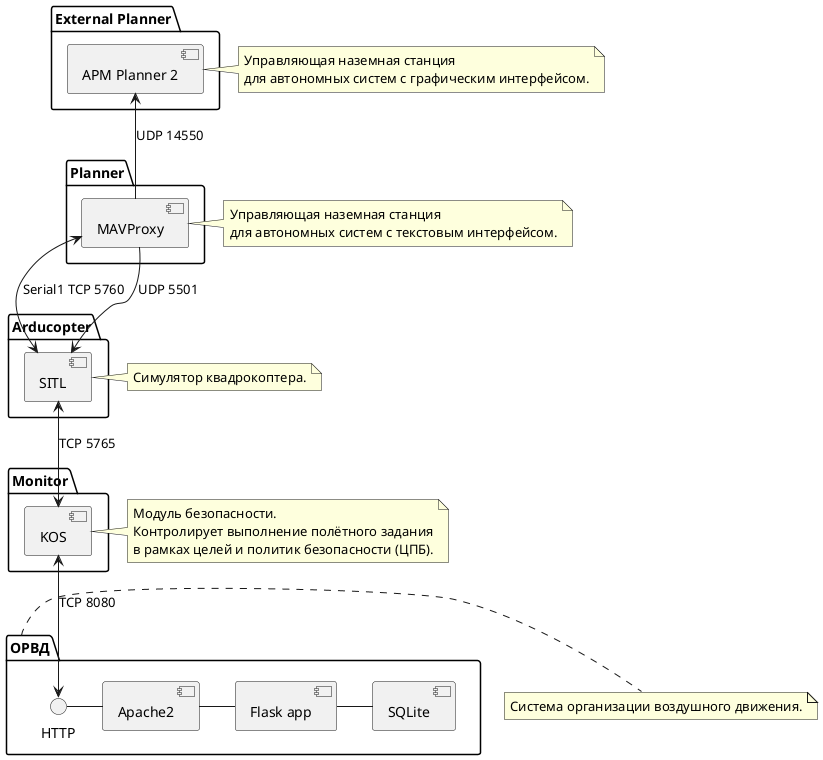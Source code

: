 @startuml scheme5

package "ОРВД" {
    HTTP - [Apache2]
    [Apache2] - [Flask app]
    [Flask app] - [SQLite]
}

package "Arducopter" {
    [SITL]
}

package "Planner" {
    [MAVProxy]
}

package "Monitor" {
    [KOS]
}

package "External Planner" {
    [APM Planner 2]
}

[KOS] <--> HTTP : TCP 8080
[SITL] <--> [KOS] : TCP 5765
[MAVProxy] <--> [SITL] : Serial1 TCP 5760
[MAVProxy] --> [SITL] : UDP 5501
[APM Planner 2] <-- [MAVProxy] : UDP 14550

note right of [KOS]
    Модуль безопасности.
    Контролирует выполнение полётного задания
    в рамках целей и политик безопасности (ЦПБ).
end note

note right of [SITL]
    Симулятор квадрокоптера.
end note

note right of ОРВД
    Система организации воздушного движения.
end note

note right of [MAVProxy]
    Управляющая наземная станция 
    для автономных систем с текстовым интерфейсом.
end note

note right of [APM Planner 2]
    Управляющая наземная станция 
    для автономных систем с графическим интерфейсом.
end note

@enduml